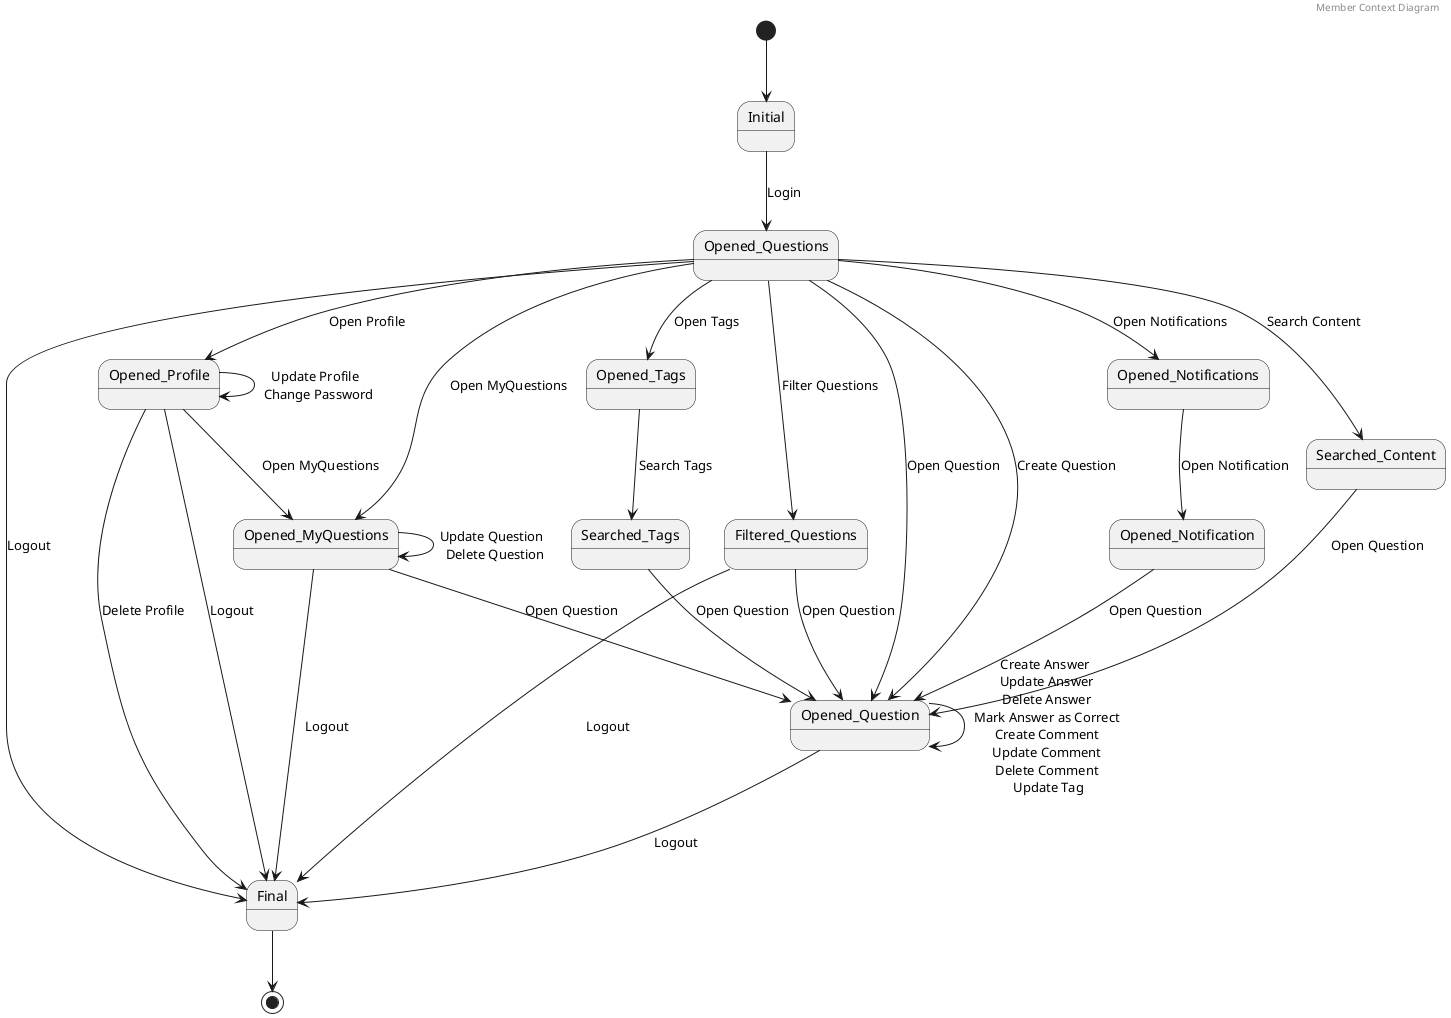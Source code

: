 @startuml

header Member Context Diagram

[*] --> Initial

Initial --> Opened_Questions : Login
Opened_Questions --> Opened_Question : Open Question
Opened_Questions --> Opened_MyQuestions : Open MyQuestions
Opened_MyQuestions --> Opened_Question : Open Question
Opened_Questions --> Opened_Notifications : Open Notifications

Opened_Questions --> Opened_Question : Create Question
Opened_Questions --> Opened_Profile : Open Profile
Opened_Questions --> Filtered_Questions : Filter Questions
Filtered_Questions --> Opened_Question : Open Question
Opened_Questions --> Final : Logout
Filtered_Questions --> Final : Logout

Opened_Notifications --> Opened_Notification : Open Notification
Opened_Notification --> Opened_Question : Open Question


Opened_Questions --> Searched_Content : Search Content
Searched_Content --> Opened_Question : Open Question

Opened_Questions --> Opened_Tags : Open Tags
Opened_Tags --> Searched_Tags : Search Tags
Searched_Tags --> Opened_Question : Open Question

Opened_Question --> Opened_Question : Create Answer \n Update Answer \n Delete Answer \n Mark Answer as Correct \n Create Comment \n Update Comment \n Delete Comment \n Update Tag
Opened_Question --> Final : Logout

Opened_MyQuestions --> Opened_MyQuestions : Update Question \n Delete Question
Opened_MyQuestions --> Final : Logout

Opened_Profile --> Opened_MyQuestions : Open MyQuestions
Opened_Profile --> Opened_Profile : Update Profile \n Change Password
Opened_Profile --> Final : Delete Profile
Opened_Profile --> Final : Logout

Final --> [*]

@enduml